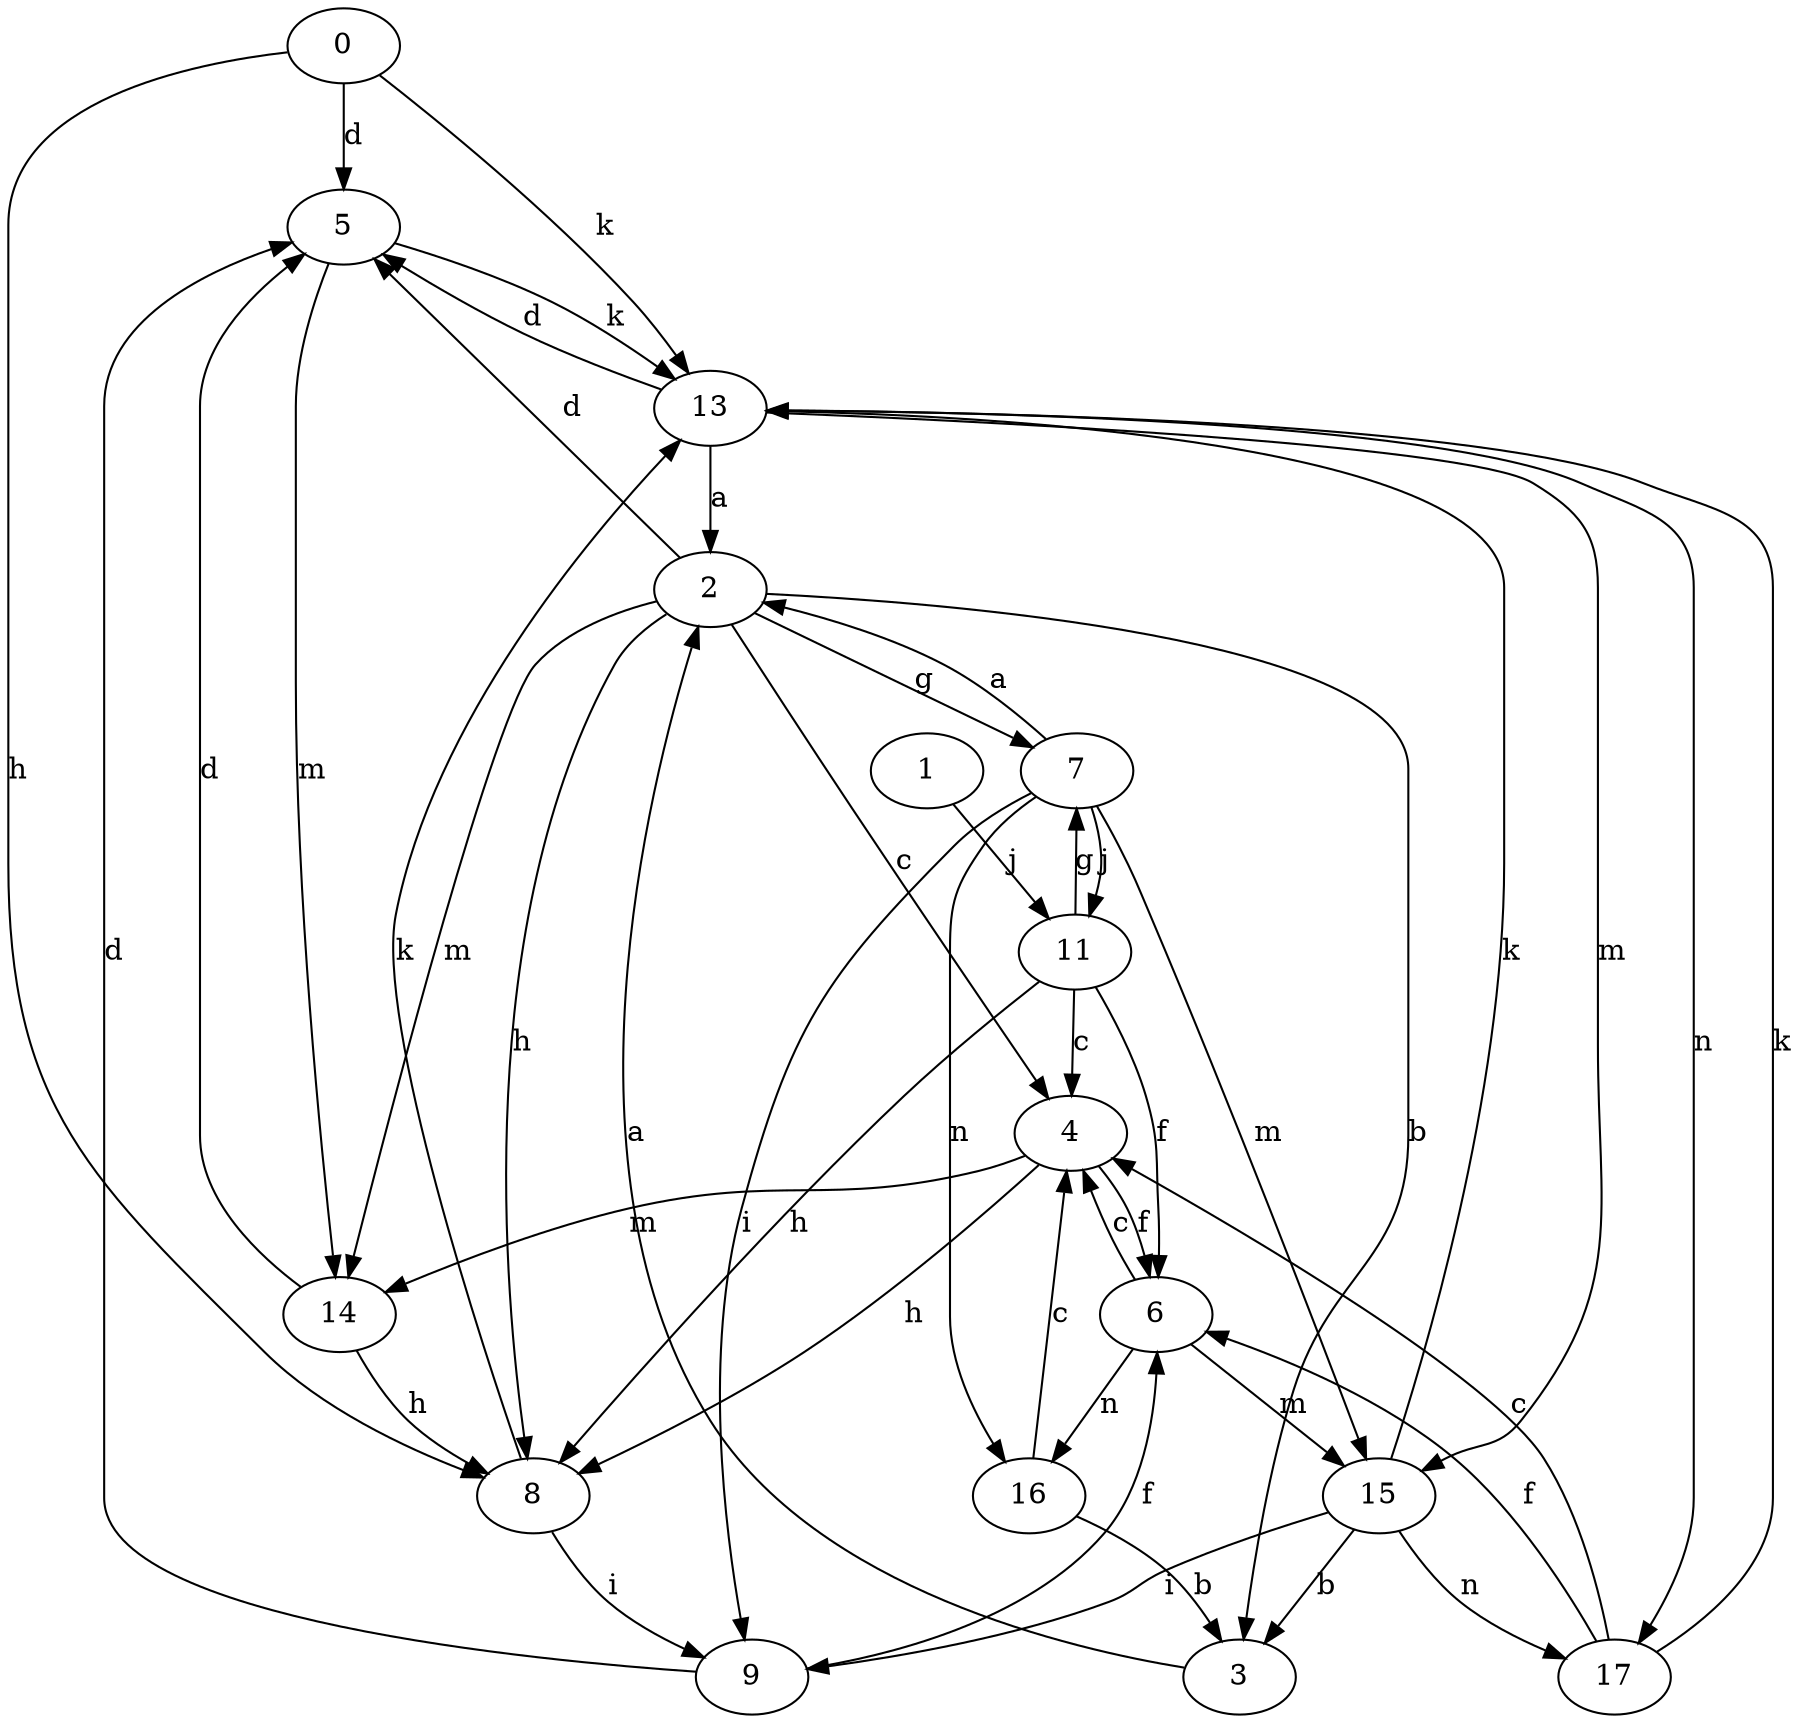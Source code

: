 strict digraph  {
0;
1;
2;
3;
4;
5;
6;
7;
8;
9;
11;
13;
14;
15;
16;
17;
0 -> 5  [label=d];
0 -> 8  [label=h];
0 -> 13  [label=k];
1 -> 11  [label=j];
2 -> 3  [label=b];
2 -> 4  [label=c];
2 -> 5  [label=d];
2 -> 7  [label=g];
2 -> 8  [label=h];
2 -> 14  [label=m];
3 -> 2  [label=a];
4 -> 6  [label=f];
4 -> 8  [label=h];
4 -> 14  [label=m];
5 -> 13  [label=k];
5 -> 14  [label=m];
6 -> 4  [label=c];
6 -> 15  [label=m];
6 -> 16  [label=n];
7 -> 2  [label=a];
7 -> 9  [label=i];
7 -> 11  [label=j];
7 -> 15  [label=m];
7 -> 16  [label=n];
8 -> 9  [label=i];
8 -> 13  [label=k];
9 -> 5  [label=d];
9 -> 6  [label=f];
11 -> 4  [label=c];
11 -> 6  [label=f];
11 -> 7  [label=g];
11 -> 8  [label=h];
13 -> 2  [label=a];
13 -> 5  [label=d];
13 -> 15  [label=m];
13 -> 17  [label=n];
14 -> 5  [label=d];
14 -> 8  [label=h];
15 -> 3  [label=b];
15 -> 9  [label=i];
15 -> 13  [label=k];
15 -> 17  [label=n];
16 -> 3  [label=b];
16 -> 4  [label=c];
17 -> 4  [label=c];
17 -> 6  [label=f];
17 -> 13  [label=k];
}
